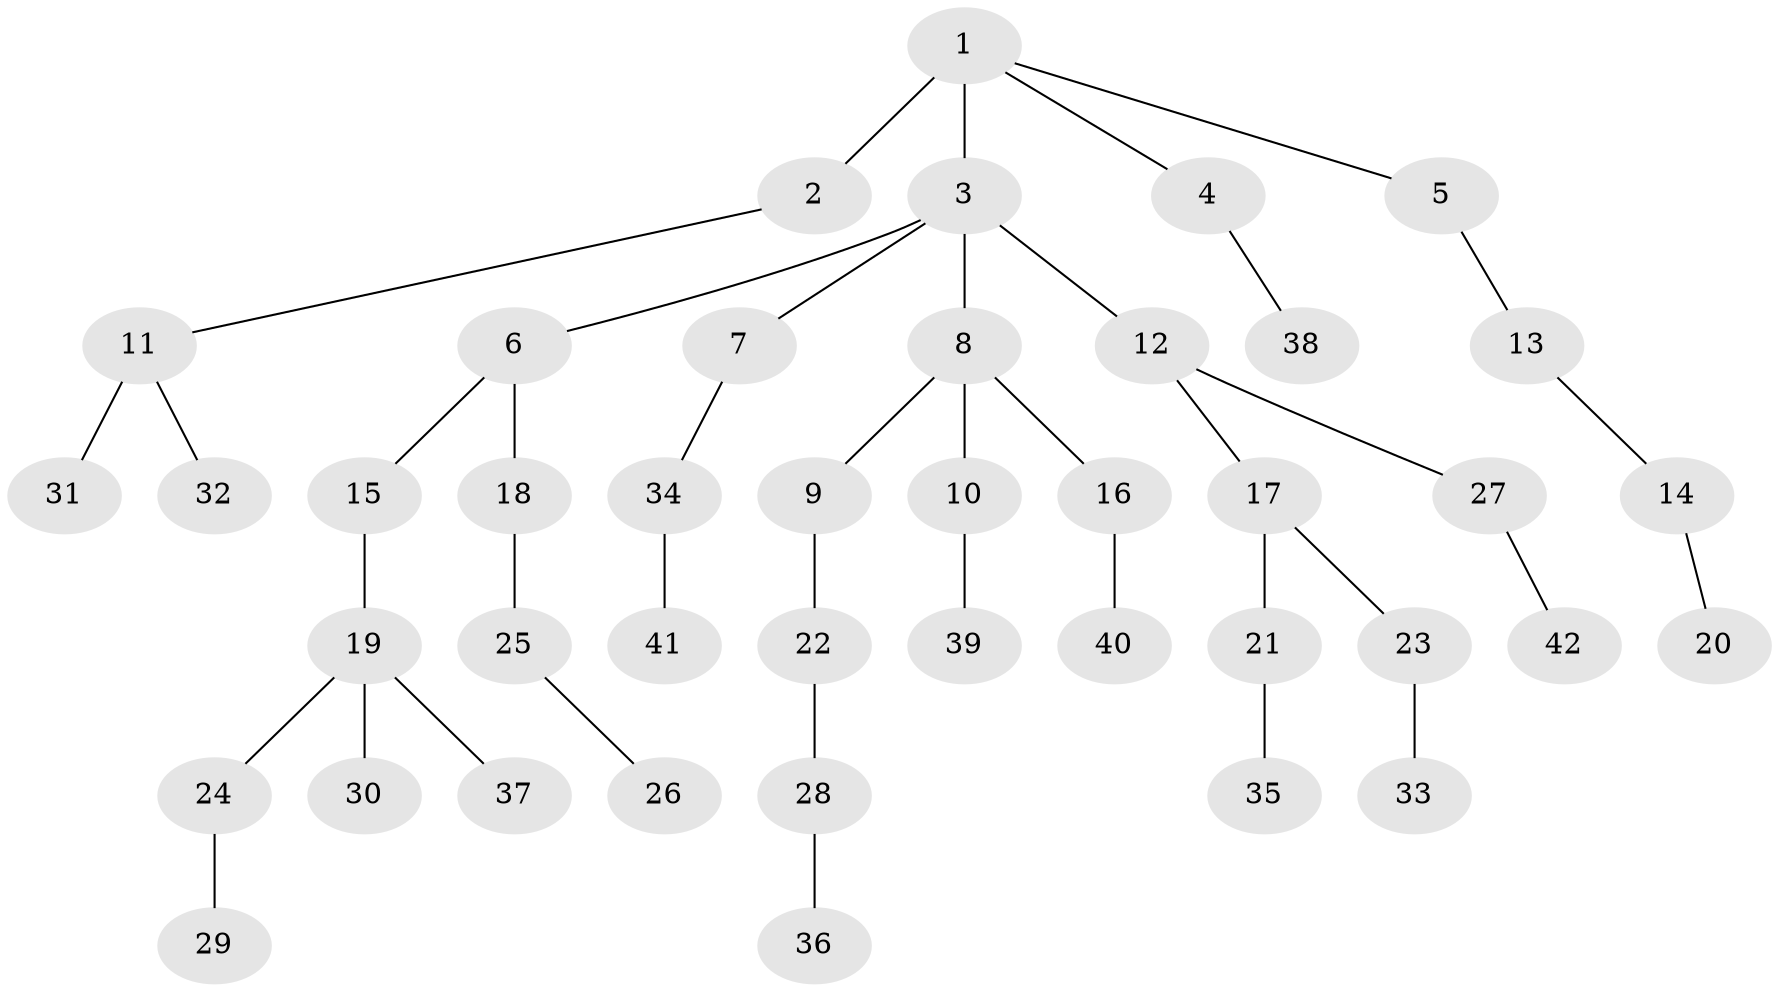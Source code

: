 // original degree distribution, {6: 0.019801980198019802, 2: 0.27722772277227725, 7: 0.019801980198019802, 3: 0.0891089108910891, 4: 0.0891089108910891, 1: 0.49504950495049505, 5: 0.009900990099009901}
// Generated by graph-tools (version 1.1) at 2025/51/03/04/25 22:51:48]
// undirected, 42 vertices, 41 edges
graph export_dot {
  node [color=gray90,style=filled];
  1;
  2;
  3;
  4;
  5;
  6;
  7;
  8;
  9;
  10;
  11;
  12;
  13;
  14;
  15;
  16;
  17;
  18;
  19;
  20;
  21;
  22;
  23;
  24;
  25;
  26;
  27;
  28;
  29;
  30;
  31;
  32;
  33;
  34;
  35;
  36;
  37;
  38;
  39;
  40;
  41;
  42;
  1 -- 2 [weight=2.0];
  1 -- 3 [weight=1.0];
  1 -- 4 [weight=1.0];
  1 -- 5 [weight=1.0];
  2 -- 11 [weight=1.0];
  3 -- 6 [weight=1.0];
  3 -- 7 [weight=1.0];
  3 -- 8 [weight=1.0];
  3 -- 12 [weight=1.0];
  4 -- 38 [weight=1.0];
  5 -- 13 [weight=1.0];
  6 -- 15 [weight=1.0];
  6 -- 18 [weight=1.0];
  7 -- 34 [weight=1.0];
  8 -- 9 [weight=1.0];
  8 -- 10 [weight=3.0];
  8 -- 16 [weight=1.0];
  9 -- 22 [weight=1.0];
  10 -- 39 [weight=1.0];
  11 -- 31 [weight=2.0];
  11 -- 32 [weight=1.0];
  12 -- 17 [weight=1.0];
  12 -- 27 [weight=1.0];
  13 -- 14 [weight=1.0];
  14 -- 20 [weight=1.0];
  15 -- 19 [weight=1.0];
  16 -- 40 [weight=1.0];
  17 -- 21 [weight=1.0];
  17 -- 23 [weight=1.0];
  18 -- 25 [weight=2.0];
  19 -- 24 [weight=1.0];
  19 -- 30 [weight=1.0];
  19 -- 37 [weight=1.0];
  21 -- 35 [weight=1.0];
  22 -- 28 [weight=2.0];
  23 -- 33 [weight=1.0];
  24 -- 29 [weight=1.0];
  25 -- 26 [weight=1.0];
  27 -- 42 [weight=1.0];
  28 -- 36 [weight=1.0];
  34 -- 41 [weight=2.0];
}

